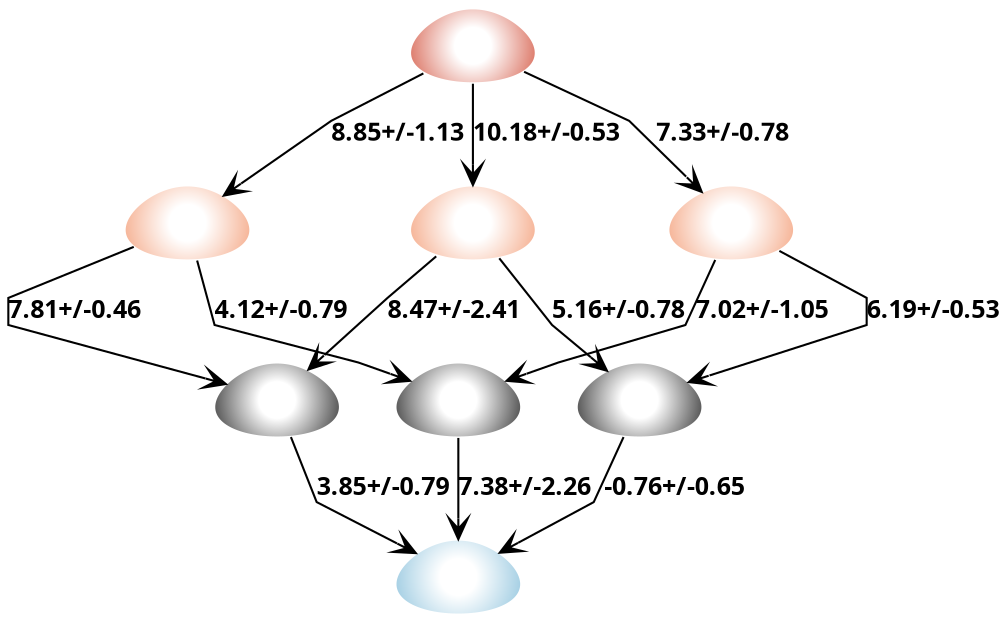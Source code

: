 strict digraph G {
	graph [bb="0,0,542,291",
		fontname="sans bold",
		splines=polyline
	];
	node [label="\N"];
	subgraph subgraph_0 {
		graph [label="Neutral charge",
			style=""
		];
		SM08_micro008		 [charge=0,
			color="#ffffff:#333333",
			fontcolor=black,
			fontname="sans bold",
			fontsize=12,
			height=0.5,
			image="Images\Microstates\SM08_micro008.svg",
			label="",
			labelloc=b,
			penwidth=1,
			pos="146,103",
			shape=egg,
			style=radial,
			width=0.79843];
		SM08_micro010		 [charge=0,
			color="#ffffff:#333333",
			fontcolor=black,
			fontname="sans bold",
			fontsize=12,
			height=0.5,
			image="Images\Microstates\SM08_micro010.svg",
			label="",
			labelloc=b,
			penwidth=1,
			pos="244,103",
			shape=egg,
			style=radial,
			width=0.79843];
		SM08_micro011		 [charge=0,
			color="#ffffff:#333333",
			fontcolor=black,
			fontname="sans bold",
			fontsize=12,
			height=0.5,
			image="Images\Microstates\SM08_micro011.svg",
			label="",
			labelloc=b,
			penwidth=1,
			pos="342,103",
			shape=egg,
			style=radial,
			width=0.79843];
	}
	subgraph subgraph_1 {
		graph [label="+1 charge",
			style=""
		];
		SM08_micro002		 [charge=1,
			color="#ffffff:#92c5de",
			fontcolor=black,
			fontname="sans bold",
			fontsize=12,
			height=0.5,
			image="Images\Microstates\SM08_micro002.svg",
			label="",
			labelloc=b,
			penwidth=1,
			pos="244,18",
			shape=egg,
			style=radial,
			width=0.79843];
	}
	subgraph "subgraph_-2" {
		graph [label="-2 charge",
			style=""
		];
		SM08_micro004		 [charge=-2,
			color="#ffffff:#d6604d",
			fontcolor=black,
			fontname="sans bold",
			fontsize=12,
			height=0.5,
			image="Images\Microstates\SM08_micro004.svg",
			label="",
			labelloc=b,
			penwidth=1,
			pos="263,273",
			shape=egg,
			style=radial,
			width=0.79843];
	}
	subgraph "subgraph_-1" {
		graph [label="-1 charge",
			style=""
		];
		SM08_micro003		 [charge=-1,
			color="#ffffff:#f4a582",
			fontcolor=black,
			fontname="sans bold",
			fontsize=12,
			height=0.5,
			image="Images\Microstates\SM08_micro003.svg",
			label="",
			labelloc=b,
			penwidth=1,
			pos="391,188",
			shape=egg,
			style=radial,
			width=0.79843];
		SM08_micro006		 [charge=-1,
			color="#ffffff:#f4a582",
			fontcolor=black,
			fontname="sans bold",
			fontsize=12,
			height=0.5,
			image="Images\Microstates\SM08_micro006.svg",
			label="",
			labelloc=b,
			penwidth=1,
			pos="263,188",
			shape=egg,
			style=radial,
			width=0.79843];
		SM08_micro009		 [charge=-1,
			color="#ffffff:#f4a582",
			fontcolor=black,
			fontname="sans bold",
			fontsize=12,
			height=0.5,
			image="Images\Microstates\SM08_micro009.svg",
			label="",
			labelloc=b,
			penwidth=1,
			pos="97,188",
			shape=egg,
			style=radial,
			width=0.79843];
	}
	SM08_micro008 -> SM08_micro002	 [SEM=0.79,
		arrowhead=vee,
		fontname="sans bold",
		fontsize=12,
		label="3.85+/-0.79",
		lp="202.5,60.5",
		pKa=3.85,
		pos="e,223.24,28.196 152.65,85.212 158.12,71.37 165,54 165,54 165,54 191.67,42.183 214.02,32.282",
		splines=polyline];
	SM08_micro010 -> SM08_micro002	 [SEM=2.26,
		arrowhead=vee,
		fontname="sans bold",
		fontsize=12,
		label="7.38+/-2.26",
		lp="281.5,60.5",
		pKa=7.38,
		pos="e,244,36.176 244,84.802 244,73.674 244,58.945 244,46.244",
		splines=polyline];
	SM08_micro011 -> SM08_micro002	 [SEM=0.65,
		arrowhead=vee,
		fontname="sans bold",
		fontsize=12,
		label="-0.76+/-0.65",
		lp="365,60.5",
		pKa=-0.76,
		pos="e,264.77,28.564 334.31,85.212 327.96,71.37 320,54 320,54 320,54 295.16,42.562 273.89,32.764",
		splines=polyline];
	SM08_micro004 -> SM08_micro003	 [SEM=0.78,
		arrowhead=vee,
		fontname="sans bold",
		fontsize=12,
		label="7.33+/-0.78",
		lp="397.5,230.5",
		pKa=7.33,
		pos="e,378.4,203.4 288.34,261.69 313.71,251.36 349,237 349,237 349,237 360.68,223.65 371.72,211.04",
		splines=polyline];
	SM08_micro004 -> SM08_micro006	 [SEM=0.53,
		arrowhead=vee,
		fontname="sans bold",
		fontsize=12,
		label="10.18+/-0.53",
		lp="304,230.5",
		pKa=10.18,
		pos="e,263,206.18 263,254.8 263,243.67 263,228.94 263,216.24",
		splines=polyline];
	SM08_micro004 -> SM08_micro009	 [SEM=1.13,
		arrowhead=vee,
		fontname="sans bold",
		fontsize=12,
		label="8.85+/-1.13",
		lp="221.5,230.5",
		pKa=8.85,
		pos="e,116.31,199.65 238.44,261.12 215.25,250.84 184,237 184,237 184,237 150.64,218.59 125.23,204.58",
		splines=polyline];
	SM08_micro003 -> SM08_micro010	 [SEM=1.05,
		arrowhead=vee,
		fontname="sans bold",
		fontsize=12,
		label="7.02+/-1.05",
		lp="411.5,145.5",
		pKa=7.02,
		pos="e,267.71,110.72 383.31,170.21 376.96,156.37 369,139 369,139 369,139 304,121 304,121 304,121 291.36,117.42 277.69,113.55",
		splines=polyline];
	SM08_micro003 -> SM08_micro011	 [SEM=0.53,
		arrowhead=vee,
		fontname="sans bold",
		fontsize=12,
		label="6.19+/-0.53",
		lp="504.5,145.5",
		pKa=6.19,
		pos="e,365.81,110.67 415.05,175.93 437.31,165.67 467,152 467,152 467,152 467,139 467,139 467,139 412.75,123.81 375.73,113.44",
		splines=polyline];
	SM08_micro006 -> SM08_micro008	 [SEM=2.41,
		arrowhead=vee,
		fontname="sans bold",
		fontsize=12,
		label="8.47+/-2.41",
		lp="243.5,145.5",
		pKa=8.47,
		pos="e,161.76,116.61 241.78,173.97 225.57,164.02 206,152 206,152 206,152 186.46,136.37 169.68,122.95",
		splines=polyline];
	SM08_micro006 -> SM08_micro011	 [SEM=0.78,
		arrowhead=vee,
		fontname="sans bold",
		fontsize=12,
		label="5.16+/-0.78",
		lp="331.5,145.5",
		pKa=5.16,
		pos="e,325.21,116.24 273.5,170.75 282.49,156.82 294,139 294,139 294,139 305.25,130.8 316.85,122.34",
		splines=polyline];
	SM08_micro009 -> SM08_micro008	 [SEM=0.46,
		arrowhead=vee,
		fontname="sans bold",
		fontsize=12,
		label="7.81+/-0.46",
		lp="37.5,145.5",
		pKa=7.81,
		pos="e,121.56,109.86 71.006,177.62 42.273,167.25 0,152 0,152 0,152 0,139 0,139 0,139 68.566,122.56 111.72,112.22",
		splines=polyline];
	SM08_micro009 -> SM08_micro010	 [SEM=0.79,
		arrowhead=vee,
		fontname="sans bold",
		fontsize=12,
		label="4.12+/-0.79",
		lp="147.5,145.5",
		pKa=4.12,
		pos="e,220.29,110.72 101.62,169.94 105.36,156.15 110,139 110,139 110,139 184,121 184,121 184,121 196.64,117.42 210.31,113.55",
		splines=polyline];
}
